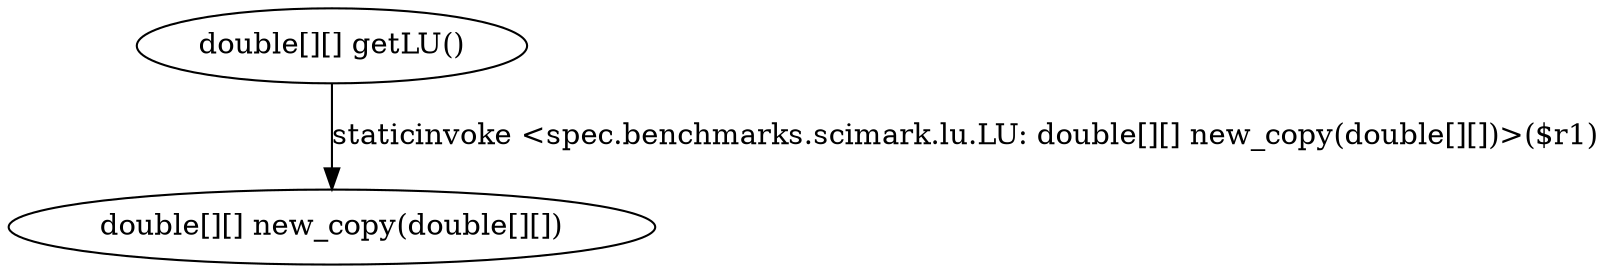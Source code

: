 digraph g {
1[label="double[][] new_copy(double[][])"]
0[label="double[][] getLU()"]
0->1[label="staticinvoke <spec.benchmarks.scimark.lu.LU: double[][] new_copy(double[][])>($r1)"]
}